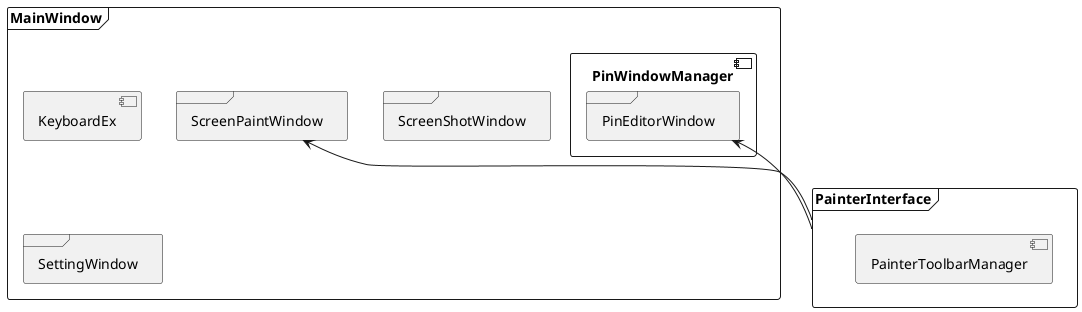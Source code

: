 @startuml

frame PainterInterface{
    component PainterToolbarManager
}

frame MainWindow {
    component KeyboardEx
    frame ScreenShotWindow
    frame ScreenPaintWindow
    frame SettingWindow
    component PinWindowManager {
        frame PinEditorWindow
    }
}

ScreenPaintWindow <-- PainterInterface
PinEditorWindow <-- PainterInterface